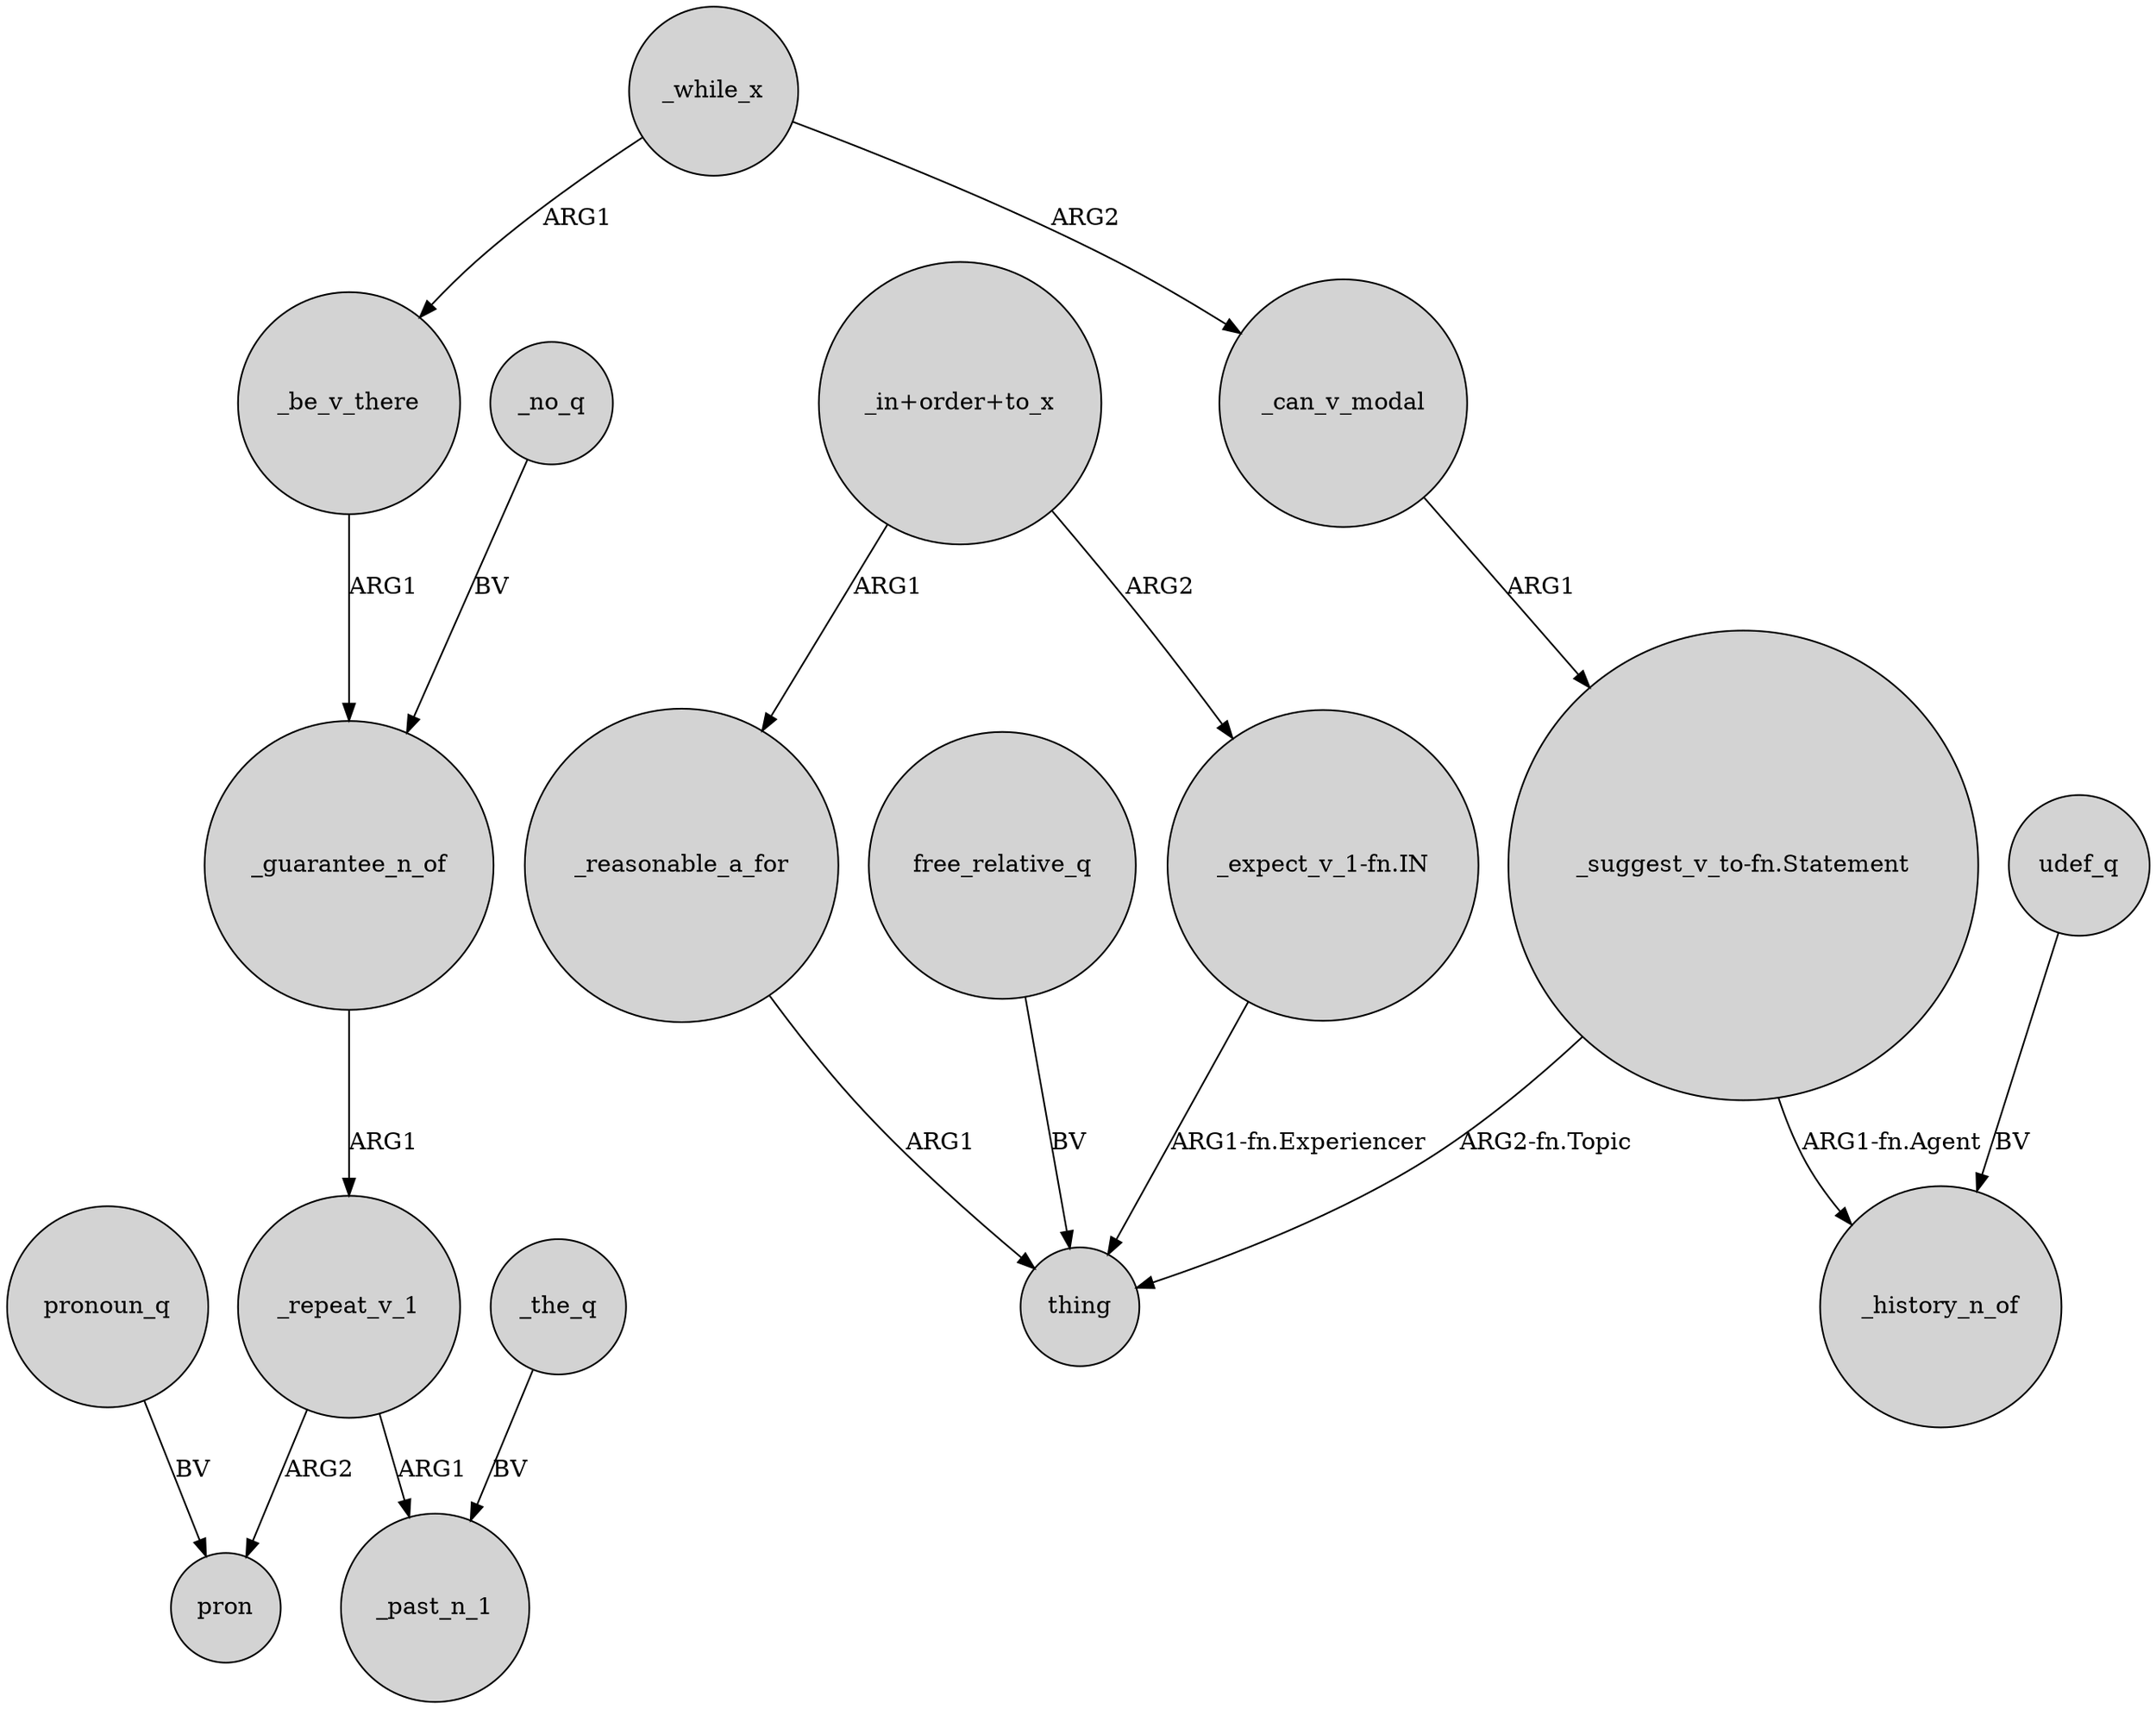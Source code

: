digraph {
	node [shape=circle style=filled]
	_repeat_v_1 -> pron [label=ARG2]
	_while_x -> _be_v_there [label=ARG1]
	_while_x -> _can_v_modal [label=ARG2]
	_reasonable_a_for -> thing [label=ARG1]
	"_in+order+to_x" -> "_expect_v_1-fn.IN" [label=ARG2]
	_no_q -> _guarantee_n_of [label=BV]
	_guarantee_n_of -> _repeat_v_1 [label=ARG1]
	_the_q -> _past_n_1 [label=BV]
	pronoun_q -> pron [label=BV]
	free_relative_q -> thing [label=BV]
	_can_v_modal -> "_suggest_v_to-fn.Statement" [label=ARG1]
	udef_q -> _history_n_of [label=BV]
	_be_v_there -> _guarantee_n_of [label=ARG1]
	"_suggest_v_to-fn.Statement" -> thing [label="ARG2-fn.Topic"]
	"_in+order+to_x" -> _reasonable_a_for [label=ARG1]
	"_expect_v_1-fn.IN" -> thing [label="ARG1-fn.Experiencer"]
	_repeat_v_1 -> _past_n_1 [label=ARG1]
	"_suggest_v_to-fn.Statement" -> _history_n_of [label="ARG1-fn.Agent"]
}
